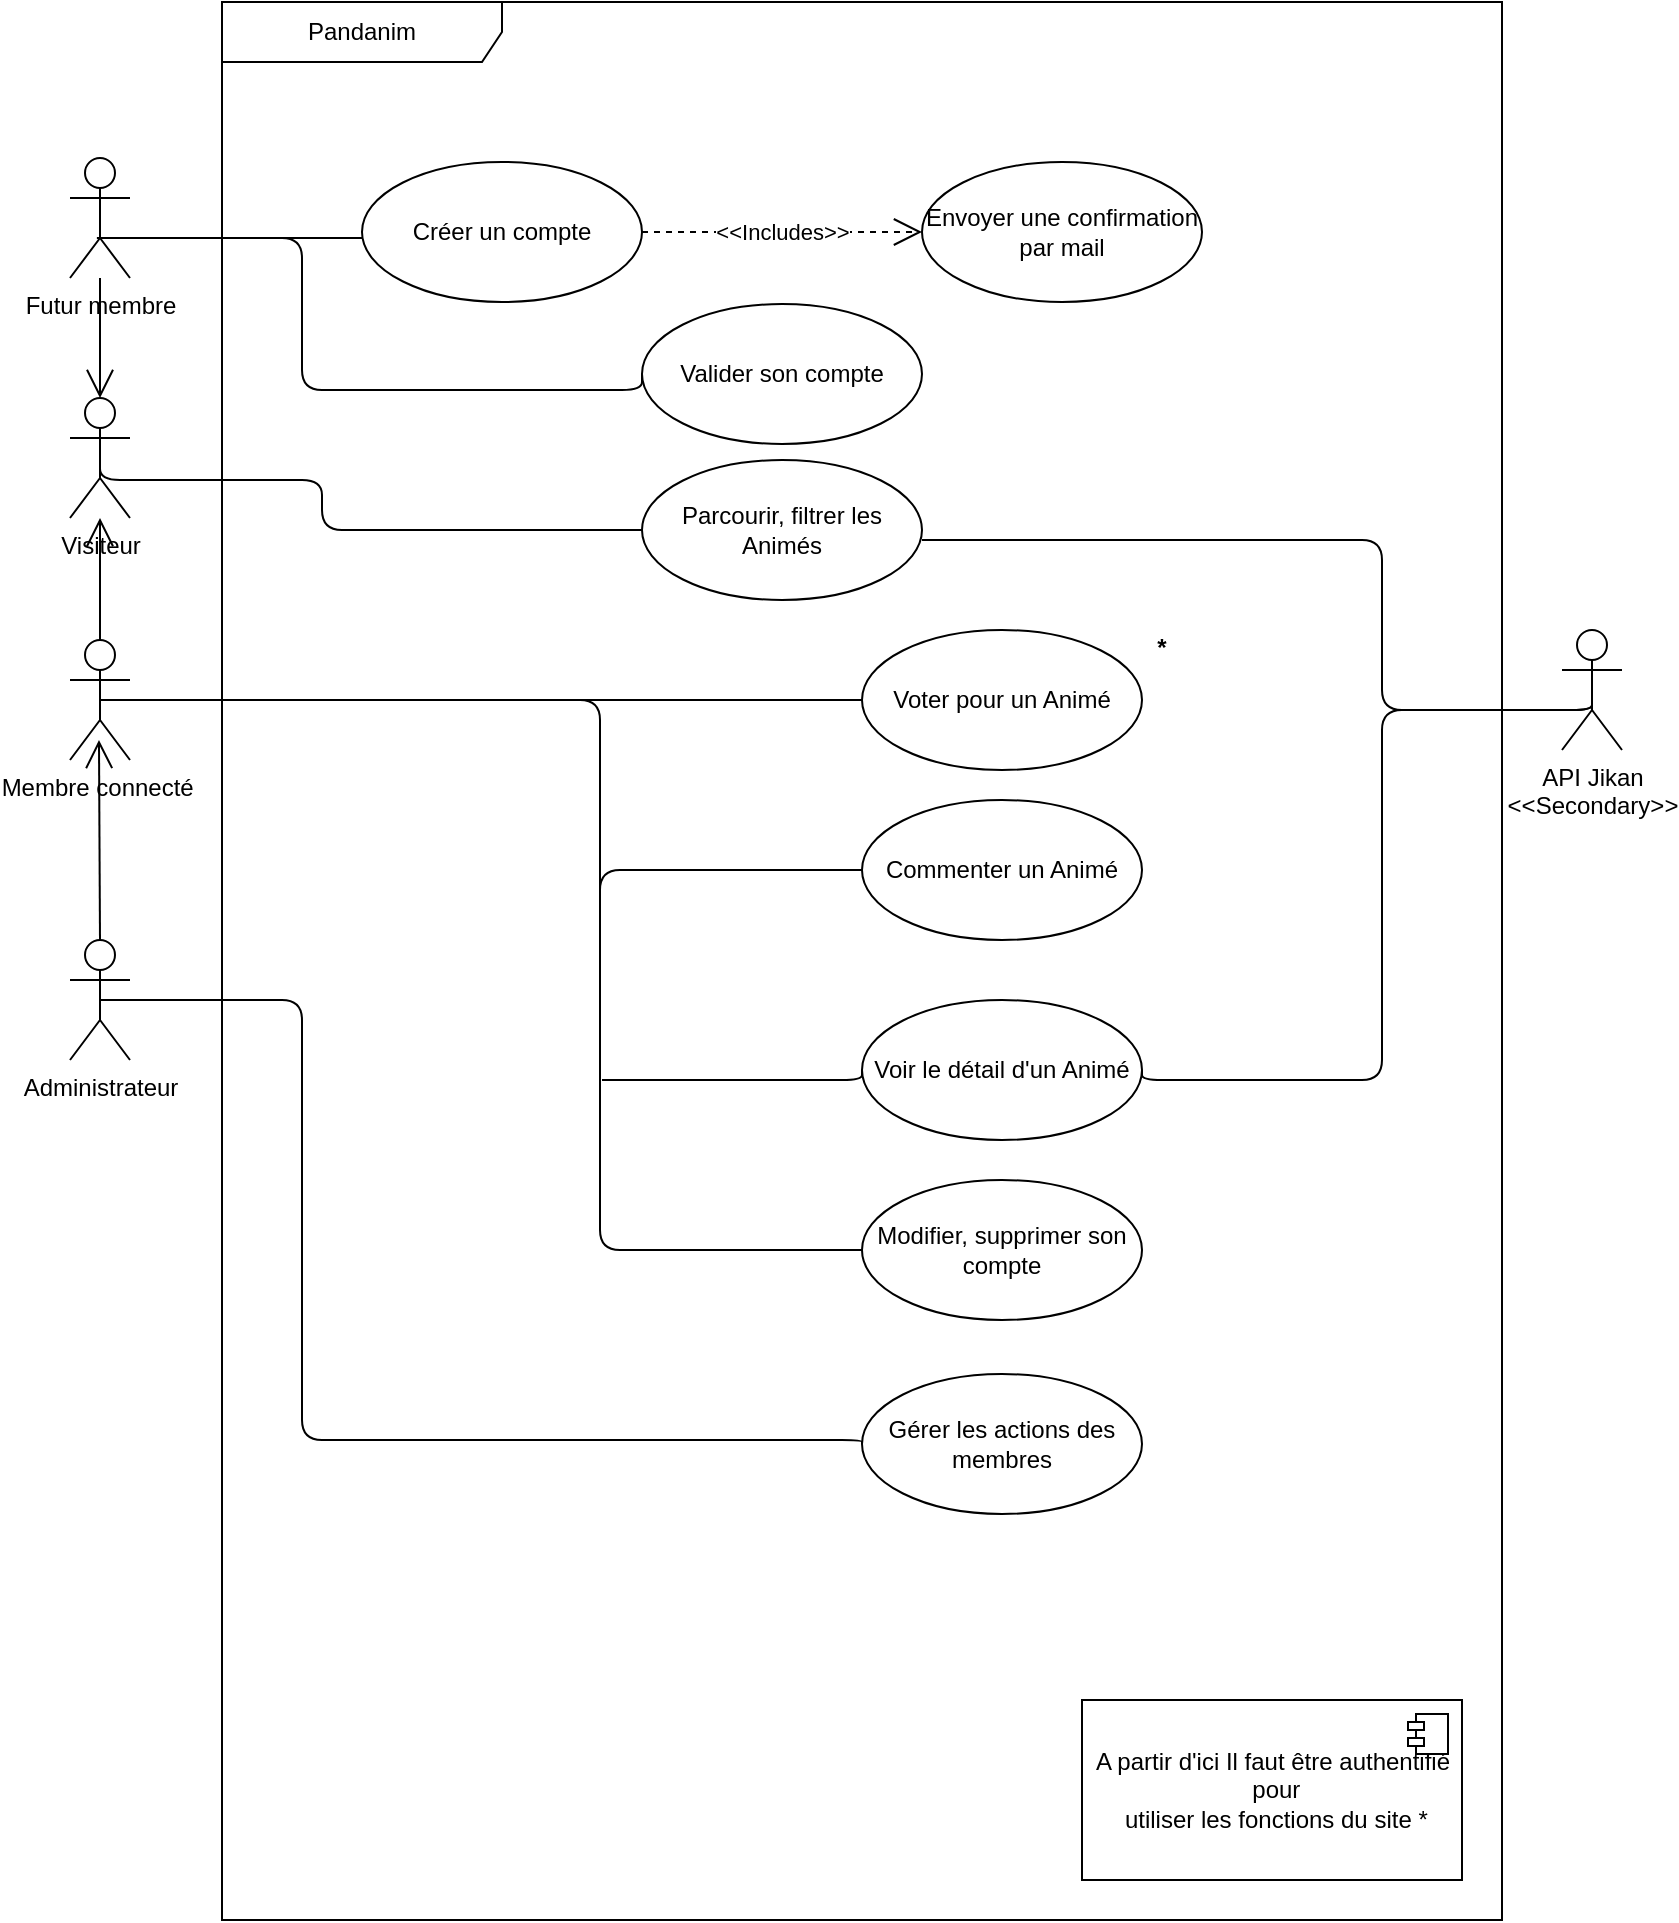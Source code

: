 <mxfile>
    <diagram id="Mq3561HPTzW52WDUHC1R" name="Page-1">
        <mxGraphModel dx="812" dy="672" grid="1" gridSize="10" guides="1" tooltips="1" connect="1" arrows="1" fold="1" page="1" pageScale="1" pageWidth="850" pageHeight="1100" math="0" shadow="0">
            <root>
                <mxCell id="0"/>
                <mxCell id="1" parent="0"/>
                <mxCell id="3" value="Pandanim" style="shape=umlFrame;whiteSpace=wrap;html=1;width=140;height=30;" parent="1" vertex="1">
                    <mxGeometry x="120" y="41" width="640" height="959" as="geometry"/>
                </mxCell>
                <mxCell id="4" value="Futur membre" style="shape=umlActor;verticalLabelPosition=bottom;verticalAlign=top;html=1;" parent="1" vertex="1">
                    <mxGeometry x="44" y="119" width="30" height="60" as="geometry"/>
                </mxCell>
                <mxCell id="5" value="Membre connecté&amp;nbsp;" style="shape=umlActor;verticalLabelPosition=bottom;verticalAlign=top;html=1;" parent="1" vertex="1">
                    <mxGeometry x="44" y="360" width="30" height="60" as="geometry"/>
                </mxCell>
                <mxCell id="7" value="Visiteur" style="shape=umlActor;verticalLabelPosition=bottom;verticalAlign=top;html=1;" parent="1" vertex="1">
                    <mxGeometry x="44" y="239" width="30" height="60" as="geometry"/>
                </mxCell>
                <mxCell id="9" value="" style="line;strokeWidth=1;fillColor=none;align=left;verticalAlign=middle;spacingTop=-1;spacingLeft=3;spacingRight=3;rotatable=0;labelPosition=right;points=[];portConstraint=eastwest;" parent="1" vertex="1">
                    <mxGeometry x="60" y="155" width="130" height="8" as="geometry"/>
                </mxCell>
                <mxCell id="10" value="Créer un compte" style="ellipse;whiteSpace=wrap;html=1;" parent="1" vertex="1">
                    <mxGeometry x="190" y="121" width="140" height="70" as="geometry"/>
                </mxCell>
                <mxCell id="11" value="" style="endArrow=open;endFill=1;endSize=12;html=1;exitX=0.5;exitY=0;exitDx=0;exitDy=0;exitPerimeter=0;" parent="1" source="5" target="7" edge="1">
                    <mxGeometry width="160" relative="1" as="geometry">
                        <mxPoint x="60" y="269" as="sourcePoint"/>
                        <mxPoint x="60" y="239" as="targetPoint"/>
                    </mxGeometry>
                </mxCell>
                <mxCell id="12" value="" style="endArrow=open;endFill=1;endSize=12;html=1;entryX=0.5;entryY=0;entryDx=0;entryDy=0;entryPerimeter=0;" parent="1" source="4" target="7" edge="1">
                    <mxGeometry width="160" relative="1" as="geometry">
                        <mxPoint x="20" y="250" as="sourcePoint"/>
                        <mxPoint x="59" y="220" as="targetPoint"/>
                    </mxGeometry>
                </mxCell>
                <mxCell id="13" value="API Jikan &lt;br&gt;&amp;lt;&amp;lt;Secondary&amp;gt;&amp;gt;" style="shape=umlActor;verticalLabelPosition=bottom;verticalAlign=top;html=1;" parent="1" vertex="1">
                    <mxGeometry x="790" y="355" width="30" height="60" as="geometry"/>
                </mxCell>
                <mxCell id="14" value="&amp;lt;&amp;lt;Includes&amp;gt;&amp;gt;" style="endArrow=open;endSize=12;dashed=1;html=1;fontStyle=0;entryX=0;entryY=0.5;entryDx=0;entryDy=0;exitX=1;exitY=0.5;exitDx=0;exitDy=0;" parent="1" source="10" target="15" edge="1">
                    <mxGeometry width="160" relative="1" as="geometry">
                        <mxPoint x="265" y="250" as="sourcePoint"/>
                        <mxPoint x="425" y="250" as="targetPoint"/>
                    </mxGeometry>
                </mxCell>
                <mxCell id="15" value="Envoyer une confirmation par mail" style="ellipse;whiteSpace=wrap;html=1;" parent="1" vertex="1">
                    <mxGeometry x="470" y="121" width="140" height="70" as="geometry"/>
                </mxCell>
                <mxCell id="20" style="edgeStyle=orthogonalEdgeStyle;html=1;entryX=0.448;entryY=0.667;entryDx=0;entryDy=0;entryPerimeter=0;endArrow=none;endFill=0;exitX=0;exitY=0.5;exitDx=0;exitDy=0;" parent="1" source="16" target="4" edge="1">
                    <mxGeometry relative="1" as="geometry">
                        <Array as="points">
                            <mxPoint x="330" y="235"/>
                            <mxPoint x="160" y="235"/>
                            <mxPoint x="160" y="159"/>
                        </Array>
                    </mxGeometry>
                </mxCell>
                <mxCell id="16" value="Valider son compte" style="ellipse;whiteSpace=wrap;html=1;" parent="1" vertex="1">
                    <mxGeometry x="330" y="192" width="140" height="70" as="geometry"/>
                </mxCell>
                <mxCell id="21" value="Parcourir, filtrer les Animés" style="ellipse;whiteSpace=wrap;html=1;" parent="1" vertex="1">
                    <mxGeometry x="330" y="270" width="140" height="70" as="geometry"/>
                </mxCell>
                <mxCell id="23" style="edgeStyle=orthogonalEdgeStyle;html=1;entryX=0.5;entryY=0.5;entryDx=0;entryDy=0;entryPerimeter=0;endArrow=none;endFill=0;exitX=0;exitY=0.5;exitDx=0;exitDy=0;" parent="1" source="21" target="7" edge="1">
                    <mxGeometry relative="1" as="geometry">
                        <mxPoint x="340" y="245" as="sourcePoint"/>
                        <mxPoint x="67.44" y="169.02" as="targetPoint"/>
                        <Array as="points">
                            <mxPoint x="170" y="305"/>
                            <mxPoint x="170" y="280"/>
                            <mxPoint x="59" y="280"/>
                        </Array>
                    </mxGeometry>
                </mxCell>
                <mxCell id="24" value="Voter pour un Animé" style="ellipse;whiteSpace=wrap;html=1;" parent="1" vertex="1">
                    <mxGeometry x="440" y="355" width="140" height="70" as="geometry"/>
                </mxCell>
                <mxCell id="25" style="edgeStyle=orthogonalEdgeStyle;html=1;endArrow=none;endFill=0;exitX=0;exitY=0.5;exitDx=0;exitDy=0;" parent="1" source="24" edge="1">
                    <mxGeometry relative="1" as="geometry">
                        <mxPoint x="500.0" y="556" as="sourcePoint"/>
                        <mxPoint x="290" y="390" as="targetPoint"/>
                        <Array as="points">
                            <mxPoint x="380" y="390"/>
                        </Array>
                    </mxGeometry>
                </mxCell>
                <mxCell id="26" value="Commenter un Animé" style="ellipse;whiteSpace=wrap;html=1;" parent="1" vertex="1">
                    <mxGeometry x="440" y="440" width="140" height="70" as="geometry"/>
                </mxCell>
                <mxCell id="27" style="edgeStyle=orthogonalEdgeStyle;html=1;endArrow=none;endFill=0;exitX=0;exitY=0.5;exitDx=0;exitDy=0;" parent="1" source="26" edge="1">
                    <mxGeometry relative="1" as="geometry">
                        <mxPoint x="409.0" y="470" as="sourcePoint"/>
                        <mxPoint x="309" y="450" as="targetPoint"/>
                        <Array as="points">
                            <mxPoint x="309" y="545"/>
                            <mxPoint x="309" y="460"/>
                        </Array>
                    </mxGeometry>
                </mxCell>
                <mxCell id="28" value="Modifier, supprimer son compte" style="ellipse;whiteSpace=wrap;html=1;" parent="1" vertex="1">
                    <mxGeometry x="440" y="630" width="140" height="70" as="geometry"/>
                </mxCell>
                <mxCell id="29" style="edgeStyle=orthogonalEdgeStyle;html=1;endArrow=none;endFill=0;exitX=0;exitY=0.5;exitDx=0;exitDy=0;entryX=0.5;entryY=0.5;entryDx=0;entryDy=0;entryPerimeter=0;" parent="1" source="28" edge="1" target="5">
                    <mxGeometry relative="1" as="geometry">
                        <mxPoint x="409.0" y="555" as="sourcePoint"/>
                        <mxPoint x="129" y="460" as="targetPoint"/>
                        <Array as="points">
                            <mxPoint x="309" y="665"/>
                            <mxPoint x="309" y="390"/>
                        </Array>
                    </mxGeometry>
                </mxCell>
                <mxCell id="31" style="edgeStyle=orthogonalEdgeStyle;html=1;entryX=1;entryY=0.5;entryDx=0;entryDy=0;endArrow=none;endFill=0;exitX=0.5;exitY=0.5;exitDx=0;exitDy=0;exitPerimeter=0;" parent="1" target="32" edge="1">
                    <mxGeometry relative="1" as="geometry">
                        <mxPoint x="805" y="390" as="sourcePoint"/>
                        <mxPoint x="470" y="310" as="targetPoint"/>
                        <Array as="points">
                            <mxPoint x="805" y="395"/>
                            <mxPoint x="700" y="395"/>
                            <mxPoint x="700" y="580"/>
                            <mxPoint x="580" y="580"/>
                        </Array>
                    </mxGeometry>
                </mxCell>
                <mxCell id="32" value="Voir le détail d'un Animé" style="ellipse;whiteSpace=wrap;html=1;" vertex="1" parent="1">
                    <mxGeometry x="440" y="540" width="140" height="70" as="geometry"/>
                </mxCell>
                <mxCell id="35" style="edgeStyle=orthogonalEdgeStyle;html=1;endArrow=none;endFill=0;exitX=0;exitY=0.5;exitDx=0;exitDy=0;" edge="1" parent="1" source="32">
                    <mxGeometry relative="1" as="geometry">
                        <mxPoint x="450" y="485" as="sourcePoint"/>
                        <mxPoint x="310" y="580" as="targetPoint"/>
                        <Array as="points">
                            <mxPoint x="440" y="580"/>
                        </Array>
                    </mxGeometry>
                </mxCell>
                <mxCell id="36" value="Administrateur" style="shape=umlActor;verticalLabelPosition=bottom;verticalAlign=top;html=1;" vertex="1" parent="1">
                    <mxGeometry x="44" y="510" width="30" height="60" as="geometry"/>
                </mxCell>
                <mxCell id="37" value="" style="endArrow=open;endFill=1;endSize=12;html=1;exitX=0.5;exitY=0;exitDx=0;exitDy=0;exitPerimeter=0;entryX=0.483;entryY=0.833;entryDx=0;entryDy=0;entryPerimeter=0;" edge="1" parent="1" source="36" target="5">
                    <mxGeometry width="160" relative="1" as="geometry">
                        <mxPoint x="58.5" y="505.5" as="sourcePoint"/>
                        <mxPoint x="58.5" y="444.5" as="targetPoint"/>
                    </mxGeometry>
                </mxCell>
                <mxCell id="38" value="Gérer les actions des membres" style="ellipse;whiteSpace=wrap;html=1;" vertex="1" parent="1">
                    <mxGeometry x="440" y="727" width="140" height="70" as="geometry"/>
                </mxCell>
                <mxCell id="39" style="edgeStyle=orthogonalEdgeStyle;html=1;endArrow=none;endFill=0;entryX=0.5;entryY=0.5;entryDx=0;entryDy=0;entryPerimeter=0;exitX=0;exitY=0.5;exitDx=0;exitDy=0;" edge="1" parent="1" source="38" target="36">
                    <mxGeometry relative="1" as="geometry">
                        <mxPoint x="400" y="760" as="sourcePoint"/>
                        <mxPoint x="74" y="550" as="targetPoint"/>
                        <Array as="points">
                            <mxPoint x="440" y="760"/>
                            <mxPoint x="160" y="760"/>
                            <mxPoint x="160" y="540"/>
                        </Array>
                    </mxGeometry>
                </mxCell>
                <mxCell id="40" style="edgeStyle=orthogonalEdgeStyle;html=1;entryX=1;entryY=0.5;entryDx=0;entryDy=0;endArrow=none;endFill=0;exitX=0.5;exitY=0.5;exitDx=0;exitDy=0;exitPerimeter=0;" edge="1" parent="1">
                    <mxGeometry relative="1" as="geometry">
                        <mxPoint x="805" y="390" as="sourcePoint"/>
                        <mxPoint x="470" y="310" as="targetPoint"/>
                        <Array as="points">
                            <mxPoint x="700" y="395"/>
                            <mxPoint x="700" y="310"/>
                        </Array>
                    </mxGeometry>
                </mxCell>
                <mxCell id="41" value="A partir d'ici Il faut être authentifié&lt;br&gt;&amp;nbsp;pour&lt;br&gt;&amp;nbsp;utiliser&amp;nbsp;les fonctions du site *" style="html=1;dropTarget=0;" vertex="1" parent="1">
                    <mxGeometry x="550" y="890" width="190" height="90" as="geometry"/>
                </mxCell>
                <mxCell id="42" value="" style="shape=module;jettyWidth=8;jettyHeight=4;" vertex="1" parent="41">
                    <mxGeometry x="1" width="20" height="20" relative="1" as="geometry">
                        <mxPoint x="-27" y="7" as="offset"/>
                    </mxGeometry>
                </mxCell>
                <mxCell id="44" value="*" style="text;align=center;fontStyle=1;verticalAlign=middle;spacingLeft=3;spacingRight=3;strokeColor=none;rotatable=0;points=[[0,0.5],[1,0.5]];portConstraint=eastwest;" vertex="1" parent="1">
                    <mxGeometry x="550" y="350" width="80" height="26" as="geometry"/>
                </mxCell>
            </root>
        </mxGraphModel>
    </diagram>
</mxfile>